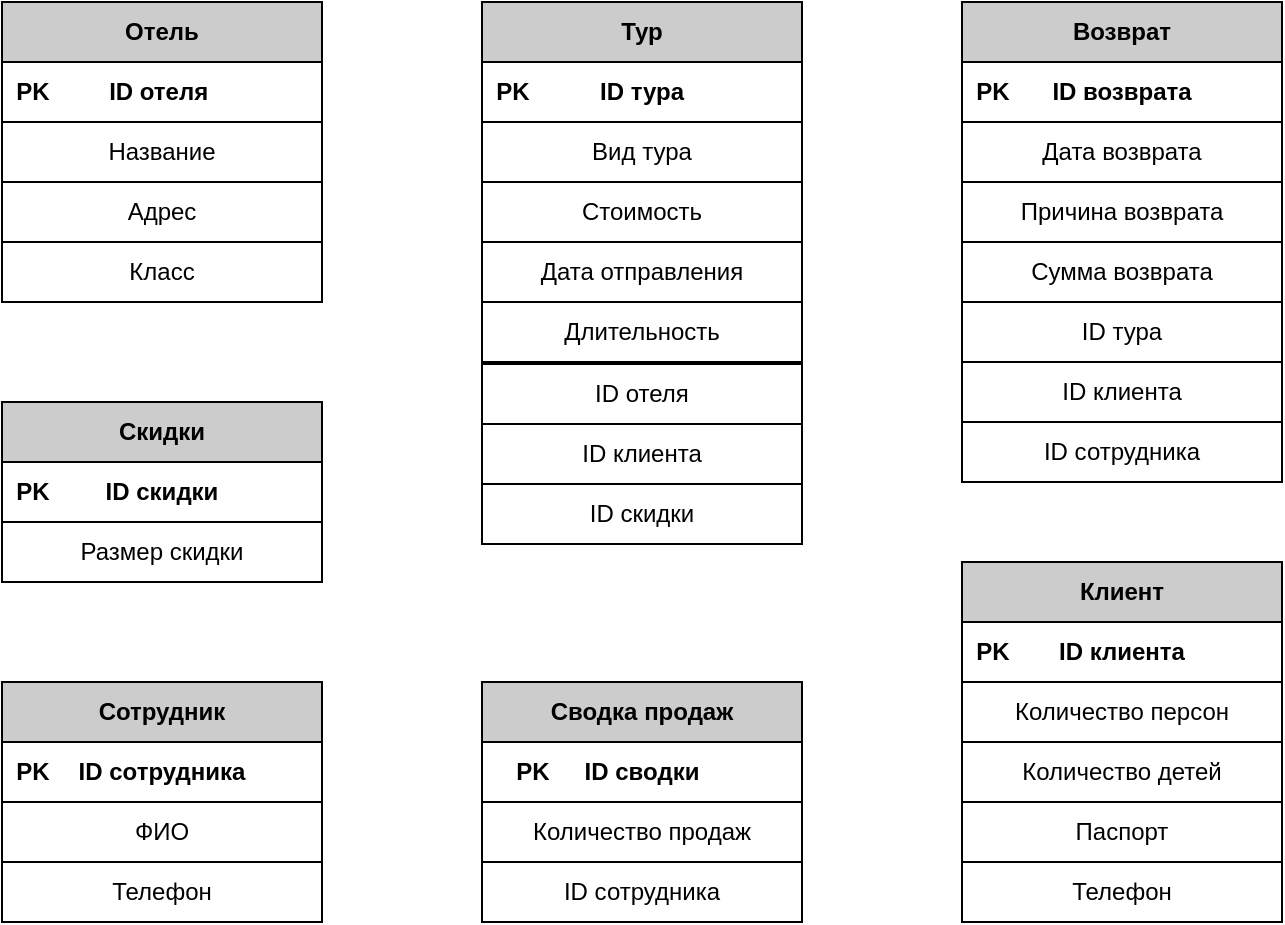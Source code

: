 <mxfile version="12.3.7" type="device" pages="1"><diagram id="ZONkO225AQ1kzI7h5yfC" name="Page-1"><mxGraphModel dx="1205" dy="678" grid="1" gridSize="10" guides="1" tooltips="1" connect="1" arrows="1" fold="1" page="1" pageScale="1" pageWidth="827" pageHeight="1169" math="0" shadow="0"><root><mxCell id="0"/><mxCell id="1" parent="0"/><mxCell id="p5hqMaWhcgHYVvtODADz-2" value="" style="group" vertex="1" connectable="0" parent="1"><mxGeometry x="40" y="80" width="160" height="150" as="geometry"/></mxCell><mxCell id="2T_TOREucRsL7LYPRSoR-33" value="&lt;b&gt;Отель&lt;/b&gt;" style="rounded=0;whiteSpace=wrap;html=1;fillColor=#CCCCCC;strokeColor=#000000;" parent="p5hqMaWhcgHYVvtODADz-2" vertex="1"><mxGeometry width="160" height="30" as="geometry"/></mxCell><mxCell id="2T_TOREucRsL7LYPRSoR-34" value="&lt;b&gt;ID отеля&amp;nbsp;&lt;/b&gt;" style="rounded=0;whiteSpace=wrap;html=1;strokeColor=#000000;" parent="p5hqMaWhcgHYVvtODADz-2" vertex="1"><mxGeometry y="30" width="160" height="30" as="geometry"/></mxCell><mxCell id="2T_TOREucRsL7LYPRSoR-35" value="Адрес" style="rounded=0;whiteSpace=wrap;html=1;strokeColor=#000000;" parent="p5hqMaWhcgHYVvtODADz-2" vertex="1"><mxGeometry y="90" width="160" height="30" as="geometry"/></mxCell><mxCell id="2T_TOREucRsL7LYPRSoR-36" value="Класс" style="rounded=0;whiteSpace=wrap;html=1;strokeColor=#000000;" parent="p5hqMaWhcgHYVvtODADz-2" vertex="1"><mxGeometry y="120" width="160" height="30" as="geometry"/></mxCell><mxCell id="2T_TOREucRsL7LYPRSoR-38" value="Название" style="rounded=0;whiteSpace=wrap;html=1;strokeColor=#000000;" parent="p5hqMaWhcgHYVvtODADz-2" vertex="1"><mxGeometry y="60" width="160" height="30" as="geometry"/></mxCell><mxCell id="p5hqMaWhcgHYVvtODADz-38" value="&lt;b&gt;PK&lt;/b&gt;" style="text;html=1;align=center;verticalAlign=middle;resizable=0;points=[];;autosize=1;" vertex="1" parent="p5hqMaWhcgHYVvtODADz-2"><mxGeometry y="35" width="30" height="20" as="geometry"/></mxCell><mxCell id="p5hqMaWhcgHYVvtODADz-3" value="" style="group" vertex="1" connectable="0" parent="1"><mxGeometry x="520" y="360" width="160" height="180" as="geometry"/></mxCell><mxCell id="2T_TOREucRsL7LYPRSoR-43" value="&lt;b&gt;Клиент&lt;/b&gt;" style="rounded=0;whiteSpace=wrap;html=1;fillColor=#CCCCCC;strokeColor=#000000;" parent="p5hqMaWhcgHYVvtODADz-3" vertex="1"><mxGeometry width="160" height="30" as="geometry"/></mxCell><mxCell id="2T_TOREucRsL7LYPRSoR-44" value="&lt;b&gt;ID клиента&lt;/b&gt;" style="rounded=0;whiteSpace=wrap;html=1;strokeColor=#000000;" parent="p5hqMaWhcgHYVvtODADz-3" vertex="1"><mxGeometry y="30" width="160" height="30" as="geometry"/></mxCell><mxCell id="2T_TOREucRsL7LYPRSoR-45" value="Количество детей" style="rounded=0;whiteSpace=wrap;html=1;strokeColor=#000000;" parent="p5hqMaWhcgHYVvtODADz-3" vertex="1"><mxGeometry y="90" width="160" height="30" as="geometry"/></mxCell><mxCell id="2T_TOREucRsL7LYPRSoR-46" value="Паспорт" style="rounded=0;whiteSpace=wrap;html=1;strokeColor=#000000;" parent="p5hqMaWhcgHYVvtODADz-3" vertex="1"><mxGeometry y="120" width="160" height="30" as="geometry"/></mxCell><mxCell id="2T_TOREucRsL7LYPRSoR-47" value="Количество персон" style="rounded=0;whiteSpace=wrap;html=1;strokeColor=#000000;" parent="p5hqMaWhcgHYVvtODADz-3" vertex="1"><mxGeometry y="60" width="160" height="30" as="geometry"/></mxCell><mxCell id="2T_TOREucRsL7LYPRSoR-48" value="Телефон" style="rounded=0;whiteSpace=wrap;html=1;strokeColor=#000000;" parent="p5hqMaWhcgHYVvtODADz-3" vertex="1"><mxGeometry y="150" width="160" height="30" as="geometry"/></mxCell><mxCell id="p5hqMaWhcgHYVvtODADz-45" value="&lt;b&gt;PK&lt;/b&gt;" style="text;html=1;align=center;verticalAlign=middle;resizable=0;points=[];;autosize=1;" vertex="1" parent="p5hqMaWhcgHYVvtODADz-3"><mxGeometry y="35" width="30" height="20" as="geometry"/></mxCell><mxCell id="p5hqMaWhcgHYVvtODADz-4" value="" style="group" vertex="1" connectable="0" parent="1"><mxGeometry x="520" y="80" width="160" height="240" as="geometry"/></mxCell><mxCell id="2T_TOREucRsL7LYPRSoR-54" value="&lt;b&gt;Возврат&lt;/b&gt;" style="rounded=0;whiteSpace=wrap;html=1;strokeColor=#000000;fillColor=#CCCCCC;" parent="p5hqMaWhcgHYVvtODADz-4" vertex="1"><mxGeometry width="160" height="30" as="geometry"/></mxCell><mxCell id="2T_TOREucRsL7LYPRSoR-55" value="&lt;b&gt;ID возврата&lt;/b&gt;" style="rounded=0;whiteSpace=wrap;html=1;strokeColor=#000000;" parent="p5hqMaWhcgHYVvtODADz-4" vertex="1"><mxGeometry y="30" width="160" height="30" as="geometry"/></mxCell><mxCell id="2T_TOREucRsL7LYPRSoR-56" value="Дата возврата" style="rounded=0;whiteSpace=wrap;html=1;strokeColor=#000000;" parent="p5hqMaWhcgHYVvtODADz-4" vertex="1"><mxGeometry y="60" width="160" height="30" as="geometry"/></mxCell><mxCell id="2T_TOREucRsL7LYPRSoR-57" value="Причина возврата" style="rounded=0;whiteSpace=wrap;html=1;strokeColor=#000000;" parent="p5hqMaWhcgHYVvtODADz-4" vertex="1"><mxGeometry y="90" width="160" height="30" as="geometry"/></mxCell><mxCell id="2T_TOREucRsL7LYPRSoR-59" value="Сумма возврата" style="rounded=0;whiteSpace=wrap;html=1;strokeColor=#000000;" parent="p5hqMaWhcgHYVvtODADz-4" vertex="1"><mxGeometry y="120" width="160" height="30" as="geometry"/></mxCell><mxCell id="2T_TOREucRsL7LYPRSoR-60" value="ID тура" style="rounded=0;whiteSpace=wrap;html=1;strokeColor=#000000;" parent="p5hqMaWhcgHYVvtODADz-4" vertex="1"><mxGeometry y="150" width="160" height="30" as="geometry"/></mxCell><mxCell id="2T_TOREucRsL7LYPRSoR-61" value="ID клиента" style="rounded=0;whiteSpace=wrap;html=1;strokeColor=#000000;" parent="p5hqMaWhcgHYVvtODADz-4" vertex="1"><mxGeometry y="180" width="160" height="30" as="geometry"/></mxCell><mxCell id="2T_TOREucRsL7LYPRSoR-62" value="ID сотрудника" style="rounded=0;whiteSpace=wrap;html=1;strokeColor=#000000;" parent="p5hqMaWhcgHYVvtODADz-4" vertex="1"><mxGeometry y="210" width="160" height="30" as="geometry"/></mxCell><mxCell id="p5hqMaWhcgHYVvtODADz-44" value="&lt;b&gt;PK&lt;/b&gt;" style="text;html=1;align=center;verticalAlign=middle;resizable=0;points=[];;autosize=1;" vertex="1" parent="p5hqMaWhcgHYVvtODADz-4"><mxGeometry y="35" width="30" height="20" as="geometry"/></mxCell><mxCell id="p5hqMaWhcgHYVvtODADz-5" value="" style="group" vertex="1" connectable="0" parent="1"><mxGeometry x="40" y="280" width="160" height="90" as="geometry"/></mxCell><mxCell id="2T_TOREucRsL7LYPRSoR-39" value="&lt;b&gt;Скидки&lt;/b&gt;" style="rounded=0;whiteSpace=wrap;html=1;strokeColor=#000000;fillColor=#CCCCCC;" parent="p5hqMaWhcgHYVvtODADz-5" vertex="1"><mxGeometry width="160" height="30" as="geometry"/></mxCell><mxCell id="2T_TOREucRsL7LYPRSoR-40" value="&lt;b&gt;ID скидки&lt;/b&gt;" style="rounded=0;whiteSpace=wrap;html=1;strokeColor=#000000;" parent="p5hqMaWhcgHYVvtODADz-5" vertex="1"><mxGeometry y="30" width="160" height="30" as="geometry"/></mxCell><mxCell id="2T_TOREucRsL7LYPRSoR-41" value="Размер скидки" style="rounded=0;whiteSpace=wrap;html=1;strokeColor=#000000;" parent="p5hqMaWhcgHYVvtODADz-5" vertex="1"><mxGeometry y="60" width="160" height="30" as="geometry"/></mxCell><mxCell id="p5hqMaWhcgHYVvtODADz-39" value="&lt;b&gt;PK&lt;/b&gt;" style="text;html=1;align=center;verticalAlign=middle;resizable=0;points=[];;autosize=1;" vertex="1" parent="p5hqMaWhcgHYVvtODADz-5"><mxGeometry y="35" width="30" height="20" as="geometry"/></mxCell><mxCell id="p5hqMaWhcgHYVvtODADz-6" value="" style="group" vertex="1" connectable="0" parent="1"><mxGeometry x="280" y="420" width="160" height="120" as="geometry"/></mxCell><mxCell id="2T_TOREucRsL7LYPRSoR-63" value="&lt;b&gt;Сводка продаж&lt;/b&gt;" style="rounded=0;whiteSpace=wrap;html=1;strokeColor=#000000;fillColor=#CCCCCC;" parent="p5hqMaWhcgHYVvtODADz-6" vertex="1"><mxGeometry width="160" height="30" as="geometry"/></mxCell><mxCell id="2T_TOREucRsL7LYPRSoR-64" value="Количество продаж" style="rounded=0;whiteSpace=wrap;html=1;strokeColor=#000000;" parent="p5hqMaWhcgHYVvtODADz-6" vertex="1"><mxGeometry y="60" width="160" height="30" as="geometry"/></mxCell><mxCell id="2T_TOREucRsL7LYPRSoR-66" value="ID сотрудника" style="rounded=0;whiteSpace=wrap;html=1;strokeColor=#000000;" parent="p5hqMaWhcgHYVvtODADz-6" vertex="1"><mxGeometry y="90" width="160" height="30" as="geometry"/></mxCell><mxCell id="2T_TOREucRsL7LYPRSoR-67" value="&lt;b&gt;ID сводки&lt;/b&gt;" style="rounded=0;whiteSpace=wrap;html=1;strokeColor=#000000;" parent="p5hqMaWhcgHYVvtODADz-6" vertex="1"><mxGeometry y="30" width="160" height="30" as="geometry"/></mxCell><mxCell id="p5hqMaWhcgHYVvtODADz-42" value="&lt;b&gt;PK&lt;/b&gt;" style="text;html=1;align=center;verticalAlign=middle;resizable=0;points=[];;autosize=1;" vertex="1" parent="p5hqMaWhcgHYVvtODADz-6"><mxGeometry x="10" y="35" width="30" height="20" as="geometry"/></mxCell><mxCell id="p5hqMaWhcgHYVvtODADz-7" value="" style="group" vertex="1" connectable="0" parent="1"><mxGeometry x="40" y="420" width="160" height="120" as="geometry"/></mxCell><mxCell id="2T_TOREucRsL7LYPRSoR-49" value="&lt;b&gt;Сотрудник&lt;/b&gt;" style="rounded=0;whiteSpace=wrap;html=1;strokeColor=#000000;fillColor=#CCCCCC;" parent="p5hqMaWhcgHYVvtODADz-7" vertex="1"><mxGeometry width="160" height="30" as="geometry"/></mxCell><mxCell id="2T_TOREucRsL7LYPRSoR-50" value="&lt;b&gt;ID сотрудника&lt;/b&gt;" style="rounded=0;whiteSpace=wrap;html=1;strokeColor=#000000;" parent="p5hqMaWhcgHYVvtODADz-7" vertex="1"><mxGeometry y="30" width="160" height="30" as="geometry"/></mxCell><mxCell id="2T_TOREucRsL7LYPRSoR-51" value="ФИО" style="rounded=0;whiteSpace=wrap;html=1;strokeColor=#000000;" parent="p5hqMaWhcgHYVvtODADz-7" vertex="1"><mxGeometry y="60" width="160" height="30" as="geometry"/></mxCell><mxCell id="2T_TOREucRsL7LYPRSoR-52" value="Телефон" style="rounded=0;whiteSpace=wrap;html=1;strokeColor=#000000;" parent="p5hqMaWhcgHYVvtODADz-7" vertex="1"><mxGeometry y="90" width="160" height="30" as="geometry"/></mxCell><mxCell id="p5hqMaWhcgHYVvtODADz-41" value="&lt;b&gt;PK&lt;/b&gt;" style="text;html=1;align=center;verticalAlign=middle;resizable=0;points=[];;autosize=1;" vertex="1" parent="p5hqMaWhcgHYVvtODADz-7"><mxGeometry y="35" width="30" height="20" as="geometry"/></mxCell><mxCell id="p5hqMaWhcgHYVvtODADz-13" value="" style="group" vertex="1" connectable="0" parent="1"><mxGeometry x="280" y="80" width="160" height="271" as="geometry"/></mxCell><mxCell id="p5hqMaWhcgHYVvtODADz-1" value="" style="group" vertex="1" connectable="0" parent="p5hqMaWhcgHYVvtODADz-13"><mxGeometry width="160" height="180" as="geometry"/></mxCell><mxCell id="2T_TOREucRsL7LYPRSoR-26" value="&lt;b&gt;Тур&lt;/b&gt;" style="rounded=0;whiteSpace=wrap;html=1;fillColor=#CCCCCC;strokeColor=#000000;" parent="p5hqMaWhcgHYVvtODADz-1" vertex="1"><mxGeometry width="160" height="30" as="geometry"/></mxCell><mxCell id="2T_TOREucRsL7LYPRSoR-27" value="&lt;b&gt;ID тура&lt;/b&gt;" style="rounded=0;whiteSpace=wrap;html=1;strokeColor=#000000;" parent="p5hqMaWhcgHYVvtODADz-1" vertex="1"><mxGeometry y="30" width="160" height="30" as="geometry"/></mxCell><mxCell id="2T_TOREucRsL7LYPRSoR-28" value="Стоимость" style="rounded=0;whiteSpace=wrap;html=1;strokeColor=#000000;" parent="p5hqMaWhcgHYVvtODADz-1" vertex="1"><mxGeometry y="90" width="160" height="30" as="geometry"/></mxCell><mxCell id="2T_TOREucRsL7LYPRSoR-31" value="Длительность" style="rounded=0;whiteSpace=wrap;html=1;strokeColor=#000000;" parent="p5hqMaWhcgHYVvtODADz-1" vertex="1"><mxGeometry y="150" width="160" height="30" as="geometry"/></mxCell><mxCell id="2T_TOREucRsL7LYPRSoR-32" value="Вид тура" style="rounded=0;whiteSpace=wrap;html=1;strokeColor=#000000;" parent="p5hqMaWhcgHYVvtODADz-1" vertex="1"><mxGeometry y="60" width="160" height="30" as="geometry"/></mxCell><mxCell id="2T_TOREucRsL7LYPRSoR-58" value="Дата отправления" style="rounded=0;whiteSpace=wrap;html=1;strokeColor=#000000;" parent="p5hqMaWhcgHYVvtODADz-1" vertex="1"><mxGeometry y="120" width="160" height="30" as="geometry"/></mxCell><mxCell id="p5hqMaWhcgHYVvtODADz-43" value="&lt;b&gt;PK&lt;/b&gt;" style="text;html=1;align=center;verticalAlign=middle;resizable=0;points=[];;autosize=1;" vertex="1" parent="p5hqMaWhcgHYVvtODADz-1"><mxGeometry y="35" width="30" height="20" as="geometry"/></mxCell><mxCell id="p5hqMaWhcgHYVvtODADz-9" value="&lt;span style=&quot;white-space: normal&quot;&gt;ID отеля&lt;/span&gt;" style="rounded=0;whiteSpace=wrap;html=1;" vertex="1" parent="p5hqMaWhcgHYVvtODADz-13"><mxGeometry y="181" width="160" height="30" as="geometry"/></mxCell><mxCell id="p5hqMaWhcgHYVvtODADz-10" value="&lt;span style=&quot;white-space: normal&quot;&gt;ID клиента&lt;/span&gt;" style="rounded=0;whiteSpace=wrap;html=1;" vertex="1" parent="p5hqMaWhcgHYVvtODADz-13"><mxGeometry y="211" width="160" height="30" as="geometry"/></mxCell><mxCell id="p5hqMaWhcgHYVvtODADz-11" value="&lt;span style=&quot;white-space: normal&quot;&gt;ID скидки&lt;/span&gt;" style="rounded=0;whiteSpace=wrap;html=1;" vertex="1" parent="p5hqMaWhcgHYVvtODADz-13"><mxGeometry y="241" width="160" height="30" as="geometry"/></mxCell></root></mxGraphModel></diagram></mxfile>
